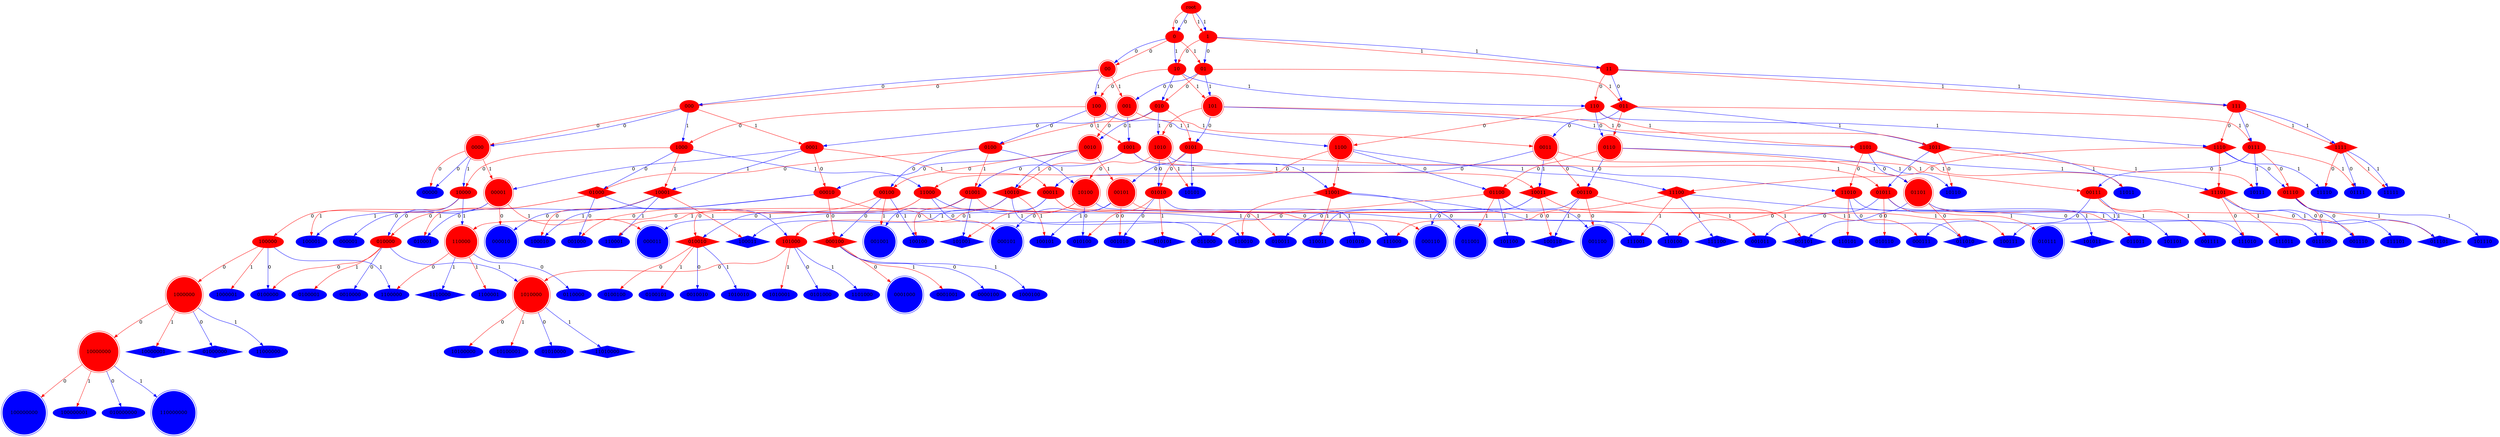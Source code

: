 digraph{ 
root  [color = red, style=filled]
0 [color = red, style=filled]
root -> 0 [color = red, label = 0] 
1 [color = red, style=filled]
root -> 1 [color = red, label = 1] 
root -> 0 [color = blue, label = 0] 
root -> 1 [color = blue, label = 1] 
00 [color = red, style=filled, shape=doublecircle]
0 -> 00 [color = red, label = 0] 
01 [color = red, style=filled]
0 -> 01 [color = red, label = 1] 
0 -> 00 [color = blue, label = 0] 
10 [color = red, style=filled]
0 -> 10 [color = blue, label = 1] 
1 -> 10 [color = red, label = 0] 
11 [color = red, style=filled]
1 -> 11 [color = red, label = 1] 
1 -> 01 [color = blue, label = 0] 
1 -> 11 [color = blue, label = 1] 
000 [color = red, style=filled]
00 -> 000 [color = red, label = 0] 
001 [color = red, style=filled, shape=doublecircle]
00 -> 001 [color = red, label = 1] 
00 -> 000 [color = blue, label = 0] 
100 [color = red, style=filled, shape=doublecircle]
00 -> 100 [color = blue, label = 1] 
010 [color = red, style=filled]
01 -> 010 [color = red, label = 0] 
011 [color = red, style=filled, shape=diamond]
01 -> 011 [color = red, label = 1] 
01 -> 001 [color = blue, label = 0] 
101 [color = red, style=filled, shape=doublecircle]
01 -> 101 [color = blue, label = 1] 
10 -> 100 [color = red, label = 0] 
10 -> 101 [color = red, label = 1] 
10 -> 010 [color = blue, label = 0] 
110 [color = red, style=filled]
10 -> 110 [color = blue, label = 1] 
11 -> 110 [color = red, label = 0] 
111 [color = red, style=filled]
11 -> 111 [color = red, label = 1] 
11 -> 011 [color = blue, label = 0] 
11 -> 111 [color = blue, label = 1] 
0000 [color = red, style=filled, shape=doublecircle]
000 -> 0000 [color = red, label = 0] 
0001 [color = red, style=filled]
000 -> 0001 [color = red, label = 1] 
000 -> 0000 [color = blue, label = 0] 
1000 [color = red, style=filled]
000 -> 1000 [color = blue, label = 1] 
0010 [color = red, style=filled, shape=doublecircle]
001 -> 0010 [color = red, label = 0] 
0011 [color = red, style=filled, shape=doublecircle]
001 -> 0011 [color = red, label = 1] 
001 -> 0001 [color = blue, label = 0] 
1001 [color = red, style=filled]
001 -> 1001 [color = blue, label = 1] 
100 -> 1000 [color = red, label = 0] 
100 -> 1001 [color = red, label = 1] 
0100 [color = red, style=filled]
100 -> 0100 [color = blue, label = 0] 
1100 [color = red, style=filled, shape=doublecircle]
100 -> 1100 [color = blue, label = 1] 
010 -> 0100 [color = red, label = 0] 
0101 [color = red, style=filled]
010 -> 0101 [color = red, label = 1] 
010 -> 0010 [color = blue, label = 0] 
1010 [color = red, style=filled, shape=doublecircle]
010 -> 1010 [color = blue, label = 1] 
0110 [color = red, style=filled, shape=doublecircle]
011 -> 0110 [color = red, label = 0] 
0111 [color = red, style=filled]
011 -> 0111 [color = red, label = 1] 
011 -> 0011 [color = blue, label = 0] 
1011 [color = red, style=filled, shape=diamond]
011 -> 1011 [color = blue, label = 1] 
101 -> 1010 [color = red, label = 0] 
101 -> 1011 [color = red, label = 1] 
101 -> 0101 [color = blue, label = 0] 
1101 [color = red, style=filled]
101 -> 1101 [color = blue, label = 1] 
110 -> 1100 [color = red, label = 0] 
110 -> 1101 [color = red, label = 1] 
110 -> 0110 [color = blue, label = 0] 
1110 [color = red, style=filled, shape=diamond]
110 -> 1110 [color = blue, label = 1] 
111 -> 1110 [color = red, label = 0] 
1111 [color = red, style=filled, shape=diamond]
111 -> 1111 [color = red, label = 1] 
111 -> 0111 [color = blue, label = 0] 
111 -> 1111 [color = blue, label = 1] 
00000 [color = blue, style=filled]
0000 -> 00000 [color = red, label = 0] 
00001 [color = red, style=filled, shape=doublecircle]
0000 -> 00001 [color = red, label = 1] 
0000 -> 00000 [color = blue, label = 0] 
10000 [color = red, style=filled]
0000 -> 10000 [color = blue, label = 1] 
00010 [color = red, style=filled]
0001 -> 00010 [color = red, label = 0] 
00011 [color = red, style=filled]
0001 -> 00011 [color = red, label = 1] 
0001 -> 00001 [color = blue, label = 0] 
10001 [color = red, style=filled, shape=diamond]
0001 -> 10001 [color = blue, label = 1] 
1000 -> 10000 [color = red, label = 0] 
1000 -> 10001 [color = red, label = 1] 
01000 [color = red, style=filled, shape=diamond]
1000 -> 01000 [color = blue, label = 0] 
11000 [color = red, style=filled]
1000 -> 11000 [color = blue, label = 1] 
00100 [color = red, style=filled]
0010 -> 00100 [color = red, label = 0] 
00101 [color = red, style=filled, shape=doublecircle]
0010 -> 00101 [color = red, label = 1] 
0010 -> 00010 [color = blue, label = 0] 
10010 [color = red, style=filled, shape=diamond]
0010 -> 10010 [color = blue, label = 1] 
00110 [color = red, style=filled]
0011 -> 00110 [color = red, label = 0] 
00111 [color = red, style=filled]
0011 -> 00111 [color = red, label = 1] 
0011 -> 00011 [color = blue, label = 0] 
10011 [color = red, style=filled, shape=diamond]
0011 -> 10011 [color = blue, label = 1] 
1001 -> 10010 [color = red, label = 0] 
1001 -> 10011 [color = red, label = 1] 
01001 [color = red, style=filled]
1001 -> 01001 [color = blue, label = 0] 
11001 [color = red, style=filled, shape=diamond]
1001 -> 11001 [color = blue, label = 1] 
0100 -> 01000 [color = red, label = 0] 
0100 -> 01001 [color = red, label = 1] 
0100 -> 00100 [color = blue, label = 0] 
10100 [color = red, style=filled, shape=doublecircle]
0100 -> 10100 [color = blue, label = 1] 
1100 -> 11000 [color = red, label = 0] 
1100 -> 11001 [color = red, label = 1] 
01100 [color = red, style=filled]
1100 -> 01100 [color = blue, label = 0] 
11100 [color = red, style=filled, shape=diamond]
1100 -> 11100 [color = blue, label = 1] 
01010 [color = red, style=filled]
0101 -> 01010 [color = red, label = 0] 
01011 [color = red, style=filled]
0101 -> 01011 [color = red, label = 1] 
0101 -> 00101 [color = blue, label = 0] 
10101 [color = blue, style=filled]
0101 -> 10101 [color = blue, label = 1] 
1010 -> 10100 [color = red, label = 0] 
1010 -> 10101 [color = red, label = 1] 
1010 -> 01010 [color = blue, label = 0] 
11010 [color = red, style=filled]
1010 -> 11010 [color = blue, label = 1] 
0110 -> 01100 [color = red, label = 0] 
01101 [color = red, style=filled, shape=doublecircle]
0110 -> 01101 [color = red, label = 1] 
0110 -> 00110 [color = blue, label = 0] 
10110 [color = blue, style=filled]
0110 -> 10110 [color = blue, label = 1] 
01110 [color = red, style=filled]
0111 -> 01110 [color = red, label = 0] 
01111 [color = blue, style=filled]
0111 -> 01111 [color = red, label = 1] 
0111 -> 00111 [color = blue, label = 0] 
10111 [color = blue, style=filled]
0111 -> 10111 [color = blue, label = 1] 
1011 -> 10110 [color = red, label = 0] 
1011 -> 10111 [color = red, label = 1] 
1011 -> 01011 [color = blue, label = 0] 
11011 [color = blue, style=filled]
1011 -> 11011 [color = blue, label = 1] 
1101 -> 11010 [color = red, label = 0] 
1101 -> 11011 [color = red, label = 1] 
1101 -> 01101 [color = blue, label = 0] 
11101 [color = red, style=filled, shape=diamond]
1101 -> 11101 [color = blue, label = 1] 
1110 -> 11100 [color = red, label = 0] 
1110 -> 11101 [color = red, label = 1] 
1110 -> 01110 [color = blue, label = 0] 
11110 [color = blue, style=filled]
1110 -> 11110 [color = blue, label = 1] 
1111 -> 11110 [color = red, label = 0] 
11111 [color = blue, style=filled]
1111 -> 11111 [color = red, label = 1] 
1111 -> 01111 [color = blue, label = 0] 
1111 -> 11111 [color = blue, label = 1] 
000010 [color = blue, style=filled, shape=doublecircle]
00001 -> 000010 [color = red, label = 0] 
000011 [color = blue, style=filled, shape=doublecircle]
00001 -> 000011 [color = red, label = 1] 
000001 [color = blue, style=filled]
00001 -> 000001 [color = blue, label = 0] 
100001 [color = blue, style=filled]
00001 -> 100001 [color = blue, label = 1] 
100000 [color = red, style=filled]
10000 -> 100000 [color = red, label = 0] 
10000 -> 100001 [color = red, label = 1] 
010000 [color = red, style=filled]
10000 -> 010000 [color = blue, label = 0] 
110000 [color = red, style=filled, shape=doublecircle]
10000 -> 110000 [color = blue, label = 1] 
000100 [color = red, style=filled, shape=diamond]
00010 -> 000100 [color = red, label = 0] 
000101 [color = blue, style=filled, shape=doublecircle]
00010 -> 000101 [color = red, label = 1] 
00010 -> 000010 [color = blue, label = 0] 
100010 [color = blue, style=filled]
00010 -> 100010 [color = blue, label = 1] 
000110 [color = blue, style=filled, shape=doublecircle]
00011 -> 000110 [color = red, label = 0] 
000111 [color = blue, style=filled]
00011 -> 000111 [color = red, label = 1] 
00011 -> 000011 [color = blue, label = 0] 
100011 [color = blue, style=filled, shape=diamond]
00011 -> 100011 [color = blue, label = 1] 
10001 -> 100010 [color = red, label = 0] 
10001 -> 100011 [color = red, label = 1] 
010001 [color = blue, style=filled]
10001 -> 010001 [color = blue, label = 0] 
110001 [color = blue, style=filled]
10001 -> 110001 [color = blue, label = 1] 
01000 -> 010000 [color = red, label = 0] 
01000 -> 010001 [color = red, label = 1] 
001000 [color = blue, style=filled]
01000 -> 001000 [color = blue, label = 0] 
101000 [color = red, style=filled]
01000 -> 101000 [color = blue, label = 1] 
11000 -> 110000 [color = red, label = 0] 
11000 -> 110001 [color = red, label = 1] 
011000 [color = blue, style=filled]
11000 -> 011000 [color = blue, label = 0] 
111000 [color = blue, style=filled]
11000 -> 111000 [color = blue, label = 1] 
00100 -> 001000 [color = red, label = 0] 
001001 [color = blue, style=filled, shape=doublecircle]
00100 -> 001001 [color = red, label = 1] 
00100 -> 000100 [color = blue, label = 0] 
100100 [color = blue, style=filled]
00100 -> 100100 [color = blue, label = 1] 
001010 [color = blue, style=filled]
00101 -> 001010 [color = red, label = 0] 
001011 [color = blue, style=filled]
00101 -> 001011 [color = red, label = 1] 
00101 -> 000101 [color = blue, label = 0] 
100101 [color = blue, style=filled]
00101 -> 100101 [color = blue, label = 1] 
10010 -> 100100 [color = red, label = 0] 
10010 -> 100101 [color = red, label = 1] 
010010 [color = red, style=filled, shape=diamond]
10010 -> 010010 [color = blue, label = 0] 
110010 [color = blue, style=filled]
10010 -> 110010 [color = blue, label = 1] 
001100 [color = blue, style=filled, shape=doublecircle]
00110 -> 001100 [color = red, label = 0] 
001101 [color = blue, style=filled, shape=diamond]
00110 -> 001101 [color = red, label = 1] 
00110 -> 000110 [color = blue, label = 0] 
100110 [color = blue, style=filled, shape=diamond]
00110 -> 100110 [color = blue, label = 1] 
001110 [color = blue, style=filled]
00111 -> 001110 [color = red, label = 0] 
001111 [color = blue, style=filled]
00111 -> 001111 [color = red, label = 1] 
00111 -> 000111 [color = blue, label = 0] 
100111 [color = blue, style=filled]
00111 -> 100111 [color = blue, label = 1] 
10011 -> 100110 [color = red, label = 0] 
10011 -> 100111 [color = red, label = 1] 
010011 [color = blue, style=filled]
10011 -> 010011 [color = blue, label = 0] 
110011 [color = blue, style=filled]
10011 -> 110011 [color = blue, label = 1] 
01001 -> 010010 [color = red, label = 0] 
01001 -> 010011 [color = red, label = 1] 
01001 -> 001001 [color = blue, label = 0] 
101001 [color = blue, style=filled, shape=diamond]
01001 -> 101001 [color = blue, label = 1] 
11001 -> 110010 [color = red, label = 0] 
11001 -> 110011 [color = red, label = 1] 
011001 [color = blue, style=filled, shape=doublecircle]
11001 -> 011001 [color = blue, label = 0] 
111001 [color = blue, style=filled]
11001 -> 111001 [color = blue, label = 1] 
10100 -> 101000 [color = red, label = 0] 
10100 -> 101001 [color = red, label = 1] 
010100 [color = blue, style=filled]
10100 -> 010100 [color = blue, label = 0] 
110100 [color = blue, style=filled]
10100 -> 110100 [color = blue, label = 1] 
01100 -> 011000 [color = red, label = 0] 
01100 -> 011001 [color = red, label = 1] 
01100 -> 001100 [color = blue, label = 0] 
101100 [color = blue, style=filled]
01100 -> 101100 [color = blue, label = 1] 
11100 -> 111000 [color = red, label = 0] 
11100 -> 111001 [color = red, label = 1] 
011100 [color = blue, style=filled]
11100 -> 011100 [color = blue, label = 0] 
111100 [color = blue, style=filled, shape=diamond]
11100 -> 111100 [color = blue, label = 1] 
01010 -> 010100 [color = red, label = 0] 
010101 [color = blue, style=filled, shape=diamond]
01010 -> 010101 [color = red, label = 1] 
01010 -> 001010 [color = blue, label = 0] 
101010 [color = blue, style=filled]
01010 -> 101010 [color = blue, label = 1] 
010110 [color = blue, style=filled]
01011 -> 010110 [color = red, label = 0] 
010111 [color = blue, style=filled, shape=doublecircle]
01011 -> 010111 [color = red, label = 1] 
01011 -> 001011 [color = blue, label = 0] 
101011 [color = blue, style=filled, shape=diamond]
01011 -> 101011 [color = blue, label = 1] 
11010 -> 110100 [color = red, label = 0] 
110101 [color = blue, style=filled]
11010 -> 110101 [color = red, label = 1] 
011010 [color = blue, style=filled, shape=diamond]
11010 -> 011010 [color = blue, label = 0] 
111010 [color = blue, style=filled]
11010 -> 111010 [color = blue, label = 1] 
01101 -> 011010 [color = red, label = 0] 
011011 [color = blue, style=filled]
01101 -> 011011 [color = red, label = 1] 
01101 -> 001101 [color = blue, label = 0] 
101101 [color = blue, style=filled]
01101 -> 101101 [color = blue, label = 1] 
01110 -> 011100 [color = red, label = 0] 
011101 [color = blue, style=filled, shape=diamond]
01110 -> 011101 [color = red, label = 1] 
01110 -> 001110 [color = blue, label = 0] 
101110 [color = blue, style=filled]
01110 -> 101110 [color = blue, label = 1] 
11101 -> 111010 [color = red, label = 0] 
111011 [color = blue, style=filled]
11101 -> 111011 [color = red, label = 1] 
11101 -> 011101 [color = blue, label = 0] 
111101 [color = blue, style=filled]
11101 -> 111101 [color = blue, label = 1] 
1000000 [color = red, style=filled, shape=doublecircle]
100000 -> 1000000 [color = red, label = 0] 
1000001 [color = blue, style=filled]
100000 -> 1000001 [color = red, label = 1] 
0100000 [color = blue, style=filled]
100000 -> 0100000 [color = blue, label = 0] 
1100000 [color = blue, style=filled]
100000 -> 1100000 [color = blue, label = 1] 
010000 -> 0100000 [color = red, label = 0] 
0100001 [color = blue, style=filled]
010000 -> 0100001 [color = red, label = 1] 
0010000 [color = blue, style=filled]
010000 -> 0010000 [color = blue, label = 0] 
1010000 [color = red, style=filled, shape=doublecircle]
010000 -> 1010000 [color = blue, label = 1] 
110000 -> 1100000 [color = red, label = 0] 
1100001 [color = blue, style=filled]
110000 -> 1100001 [color = red, label = 1] 
0110000 [color = blue, style=filled]
110000 -> 0110000 [color = blue, label = 0] 
1110000 [color = blue, style=filled, shape=diamond]
110000 -> 1110000 [color = blue, label = 1] 
0001000 [color = blue, style=filled, shape=doublecircle]
000100 -> 0001000 [color = red, label = 0] 
0001001 [color = blue, style=filled]
000100 -> 0001001 [color = red, label = 1] 
0000100 [color = blue, style=filled]
000100 -> 0000100 [color = blue, label = 0] 
1000100 [color = blue, style=filled]
000100 -> 1000100 [color = blue, label = 1] 
101000 -> 1010000 [color = red, label = 0] 
1010001 [color = blue, style=filled]
101000 -> 1010001 [color = red, label = 1] 
0101000 [color = blue, style=filled]
101000 -> 0101000 [color = blue, label = 0] 
1101000 [color = blue, style=filled]
101000 -> 1101000 [color = blue, label = 1] 
0100100 [color = blue, style=filled]
010010 -> 0100100 [color = red, label = 0] 
0100101 [color = blue, style=filled]
010010 -> 0100101 [color = red, label = 1] 
0010010 [color = blue, style=filled]
010010 -> 0010010 [color = blue, label = 0] 
1010010 [color = blue, style=filled]
010010 -> 1010010 [color = blue, label = 1] 
10000000 [color = red, style=filled, shape=doublecircle]
1000000 -> 10000000 [color = red, label = 0] 
10000001 [color = blue, style=filled, shape=diamond]
1000000 -> 10000001 [color = red, label = 1] 
01000000 [color = blue, style=filled, shape=diamond]
1000000 -> 01000000 [color = blue, label = 0] 
11000000 [color = blue, style=filled]
1000000 -> 11000000 [color = blue, label = 1] 
10100000 [color = blue, style=filled]
1010000 -> 10100000 [color = red, label = 0] 
10100001 [color = blue, style=filled]
1010000 -> 10100001 [color = red, label = 1] 
01010000 [color = blue, style=filled]
1010000 -> 01010000 [color = blue, label = 0] 
11010000 [color = blue, style=filled, shape=diamond]
1010000 -> 11010000 [color = blue, label = 1] 
100000000 [color = blue, style=filled, shape=doublecircle]
10000000 -> 100000000 [color = red, label = 0] 
100000001 [color = blue, style=filled]
10000000 -> 100000001 [color = red, label = 1] 
010000000 [color = blue, style=filled]
10000000 -> 010000000 [color = blue, label = 0] 
110000000 [color = blue, style=filled, shape=doublecircle]
10000000 -> 110000000 [color = blue, label = 1] 
} 
